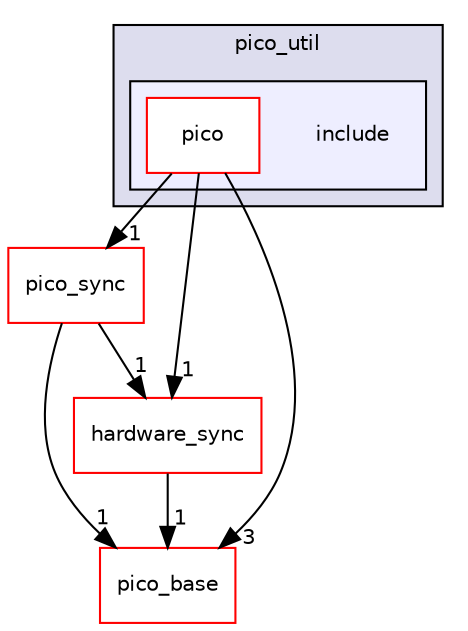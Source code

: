 digraph "pico_util/include" {
  compound=true
  node [ fontsize="10", fontname="Helvetica"];
  edge [ labelfontsize="10", labelfontname="Helvetica"];
  subgraph clusterdir_84e27ca1fe68544073558bf37858cb77 {
    graph [ bgcolor="#ddddee", pencolor="black", label="pico_util" fontname="Helvetica", fontsize="10", URL="dir_84e27ca1fe68544073558bf37858cb77.html"]
  subgraph clusterdir_d611754b8301e13742db1abf8e2dd78b {
    graph [ bgcolor="#eeeeff", pencolor="black", label="" URL="dir_d611754b8301e13742db1abf8e2dd78b.html"];
    dir_d611754b8301e13742db1abf8e2dd78b [shape=plaintext label="include"];
    dir_c690cc304938995cbf1069e30113a22e [shape=box label="pico" color="red" fillcolor="white" style="filled" URL="dir_c690cc304938995cbf1069e30113a22e.html"];
  }
  }
  dir_80049ec721efe325411d59f8402ca4d2 [shape=box label="pico_sync" fillcolor="white" style="filled" color="red" URL="dir_80049ec721efe325411d59f8402ca4d2.html"];
  dir_ee4ba4c32933fd9d1c9bce216e67756d [shape=box label="pico_base" fillcolor="white" style="filled" color="red" URL="dir_ee4ba4c32933fd9d1c9bce216e67756d.html"];
  dir_992bccbfc838886b69a13f304f758bbd [shape=box label="hardware_sync" fillcolor="white" style="filled" color="red" URL="dir_992bccbfc838886b69a13f304f758bbd.html"];
  dir_80049ec721efe325411d59f8402ca4d2->dir_ee4ba4c32933fd9d1c9bce216e67756d [headlabel="1", labeldistance=1.5 headhref="dir_000029_000007.html"];
  dir_80049ec721efe325411d59f8402ca4d2->dir_992bccbfc838886b69a13f304f758bbd [headlabel="1", labeldistance=1.5 headhref="dir_000029_000032.html"];
  dir_c690cc304938995cbf1069e30113a22e->dir_80049ec721efe325411d59f8402ca4d2 [headlabel="1", labeldistance=1.5 headhref="dir_000048_000029.html"];
  dir_c690cc304938995cbf1069e30113a22e->dir_ee4ba4c32933fd9d1c9bce216e67756d [headlabel="3", labeldistance=1.5 headhref="dir_000048_000007.html"];
  dir_c690cc304938995cbf1069e30113a22e->dir_992bccbfc838886b69a13f304f758bbd [headlabel="1", labeldistance=1.5 headhref="dir_000048_000032.html"];
  dir_992bccbfc838886b69a13f304f758bbd->dir_ee4ba4c32933fd9d1c9bce216e67756d [headlabel="1", labeldistance=1.5 headhref="dir_000032_000007.html"];
}
